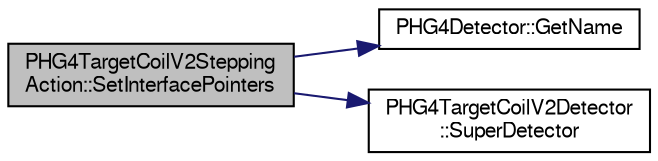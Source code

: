digraph "PHG4TargetCoilV2SteppingAction::SetInterfacePointers"
{
  bgcolor="transparent";
  edge [fontname="FreeSans",fontsize="10",labelfontname="FreeSans",labelfontsize="10"];
  node [fontname="FreeSans",fontsize="10",shape=record];
  rankdir="LR";
  Node1 [label="PHG4TargetCoilV2Stepping\lAction::SetInterfacePointers",height=0.2,width=0.4,color="black", fillcolor="grey75", style="filled" fontcolor="black"];
  Node1 -> Node2 [color="midnightblue",fontsize="10",style="solid",fontname="FreeSans"];
  Node2 [label="PHG4Detector::GetName",height=0.2,width=0.4,color="black",URL="$d3/de7/classPHG4Detector.html#a2d071f49fa045db5ade51bb99f88218f"];
  Node1 -> Node3 [color="midnightblue",fontsize="10",style="solid",fontname="FreeSans"];
  Node3 [label="PHG4TargetCoilV2Detector\l::SuperDetector",height=0.2,width=0.4,color="black",URL="$d0/d00/classPHG4TargetCoilV2Detector.html#aba2df8ab9bb6de75f9dc679779d03937"];
}
